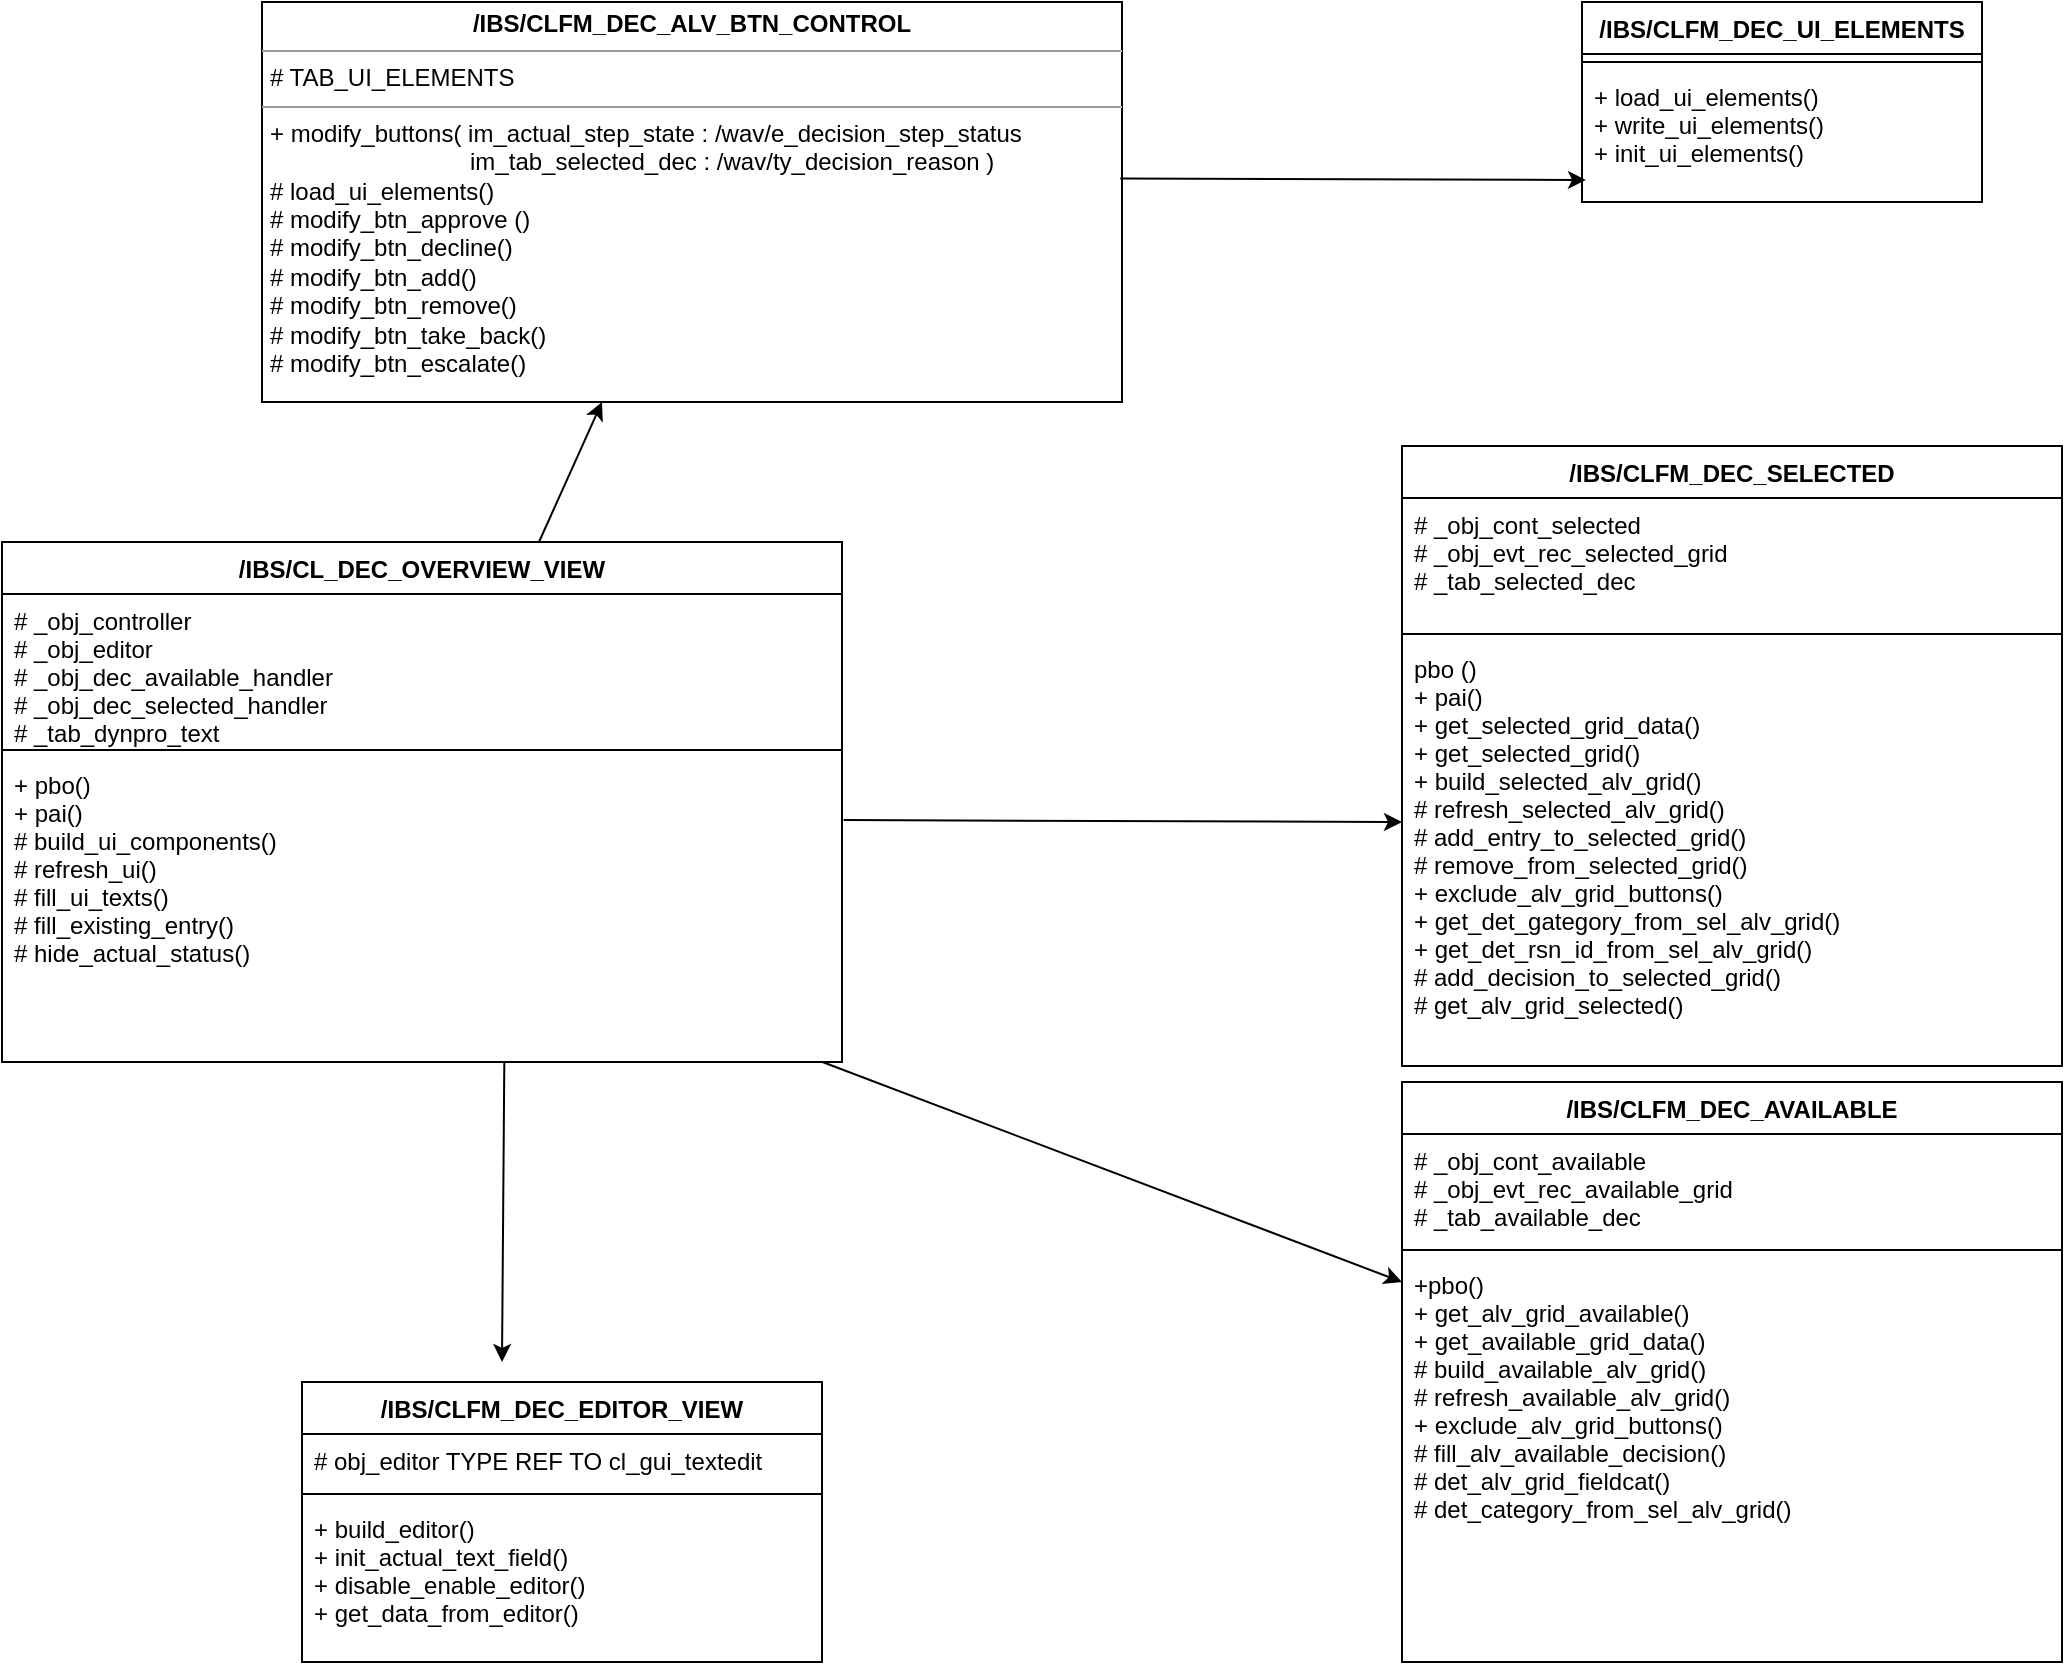 <mxfile version="12.5.5" type="github">
  <diagram id="CyaSoa7KwjpoHzu_7nh0" name="Page-1">
    <mxGraphModel dx="1452" dy="711" grid="1" gridSize="10" guides="1" tooltips="1" connect="1" arrows="1" fold="1" page="1" pageScale="1" pageWidth="827" pageHeight="1169" math="0" shadow="0">
      <root>
        <mxCell id="0"/>
        <mxCell id="1" parent="0"/>
        <mxCell id="yrLDoxOuE4Vq6cpKQ8Pf-1" value="&lt;p style=&quot;margin: 0px ; margin-top: 4px ; text-align: center&quot;&gt;&lt;b&gt;/IBS/CLFM_DEC_ALV_BTN_CONTROL&lt;/b&gt;&lt;/p&gt;&lt;hr size=&quot;1&quot;&gt;&lt;p style=&quot;margin: 0px ; margin-left: 4px&quot;&gt;# TAB_UI_ELEMENTS&lt;/p&gt;&lt;hr size=&quot;1&quot;&gt;&lt;p style=&quot;margin: 0px ; margin-left: 4px&quot;&gt;&lt;span&gt;+ modify_buttons( im_actual_step_state : /wav/e_decision_step_status&lt;/span&gt;&lt;br&gt;&lt;/p&gt;&lt;p style=&quot;margin: 0px ; margin-left: 4px&quot;&gt;&amp;nbsp; &amp;nbsp; &amp;nbsp; &amp;nbsp; &amp;nbsp; &amp;nbsp; &amp;nbsp; &amp;nbsp; &amp;nbsp; &amp;nbsp; &amp;nbsp; &amp;nbsp; &amp;nbsp; &amp;nbsp; &amp;nbsp; im_tab_selected_dec :&amp;nbsp;/wav/ty_decision_reason&lt;span&gt;&amp;nbsp;)&lt;/span&gt;&lt;/p&gt;&lt;p style=&quot;margin: 0px ; margin-left: 4px&quot;&gt;# load_ui_elements()&lt;span&gt;&lt;br&gt;&lt;/span&gt;&lt;/p&gt;&lt;p style=&quot;margin: 0px ; margin-left: 4px&quot;&gt;# modify_btn_approve ()&lt;/p&gt;&lt;p style=&quot;margin: 0px ; margin-left: 4px&quot;&gt;# modify_btn_decline()&lt;/p&gt;&lt;p style=&quot;margin: 0px ; margin-left: 4px&quot;&gt;# modify_btn_add()&lt;/p&gt;&lt;p style=&quot;margin: 0px ; margin-left: 4px&quot;&gt;# modify_btn_remove()&lt;/p&gt;&lt;p style=&quot;margin: 0px ; margin-left: 4px&quot;&gt;# modify_btn_take_back()&lt;/p&gt;&lt;p style=&quot;margin: 0px ; margin-left: 4px&quot;&gt;# modify_btn_escalate()&lt;/p&gt;" style="verticalAlign=top;align=left;overflow=fill;fontSize=12;fontFamily=Helvetica;html=1;" parent="1" vertex="1">
          <mxGeometry x="220" y="110" width="430" height="200" as="geometry"/>
        </mxCell>
        <mxCell id="yrLDoxOuE4Vq6cpKQ8Pf-3" value="/IBS/CL_DEC_OVERVIEW_VIEW" style="swimlane;fontStyle=1;align=center;verticalAlign=top;childLayout=stackLayout;horizontal=1;startSize=26;horizontalStack=0;resizeParent=1;resizeParentMax=0;resizeLast=0;collapsible=1;marginBottom=0;" parent="1" vertex="1">
          <mxGeometry x="90" y="380" width="420" height="260" as="geometry"/>
        </mxCell>
        <mxCell id="yrLDoxOuE4Vq6cpKQ8Pf-4" value="# _obj_controller&#xa;# _obj_editor&#xa;# _obj_dec_available_handler&#xa;# _obj_dec_selected_handler&#xa;# _tab_dynpro_text" style="text;strokeColor=none;fillColor=none;align=left;verticalAlign=top;spacingLeft=4;spacingRight=4;overflow=hidden;rotatable=0;points=[[0,0.5],[1,0.5]];portConstraint=eastwest;" parent="yrLDoxOuE4Vq6cpKQ8Pf-3" vertex="1">
          <mxGeometry y="26" width="420" height="74" as="geometry"/>
        </mxCell>
        <mxCell id="yrLDoxOuE4Vq6cpKQ8Pf-5" value="" style="line;strokeWidth=1;fillColor=none;align=left;verticalAlign=middle;spacingTop=-1;spacingLeft=3;spacingRight=3;rotatable=0;labelPosition=right;points=[];portConstraint=eastwest;" parent="yrLDoxOuE4Vq6cpKQ8Pf-3" vertex="1">
          <mxGeometry y="100" width="420" height="8" as="geometry"/>
        </mxCell>
        <mxCell id="yrLDoxOuE4Vq6cpKQ8Pf-6" value="+ pbo()&#xa;+ pai() &#xa;# build_ui_components()&#xa;# refresh_ui()&#xa;# fill_ui_texts()&#xa;# fill_existing_entry()&#xa;# hide_actual_status()&#xa;&#xa;" style="text;strokeColor=none;fillColor=none;align=left;verticalAlign=top;spacingLeft=4;spacingRight=4;overflow=hidden;rotatable=0;points=[[0,0.5],[1,0.5]];portConstraint=eastwest;" parent="yrLDoxOuE4Vq6cpKQ8Pf-3" vertex="1">
          <mxGeometry y="108" width="420" height="152" as="geometry"/>
        </mxCell>
        <mxCell id="yrLDoxOuE4Vq6cpKQ8Pf-11" value="/IBS/CLFM_DEC_AVAILABLE" style="swimlane;fontStyle=1;align=center;verticalAlign=top;childLayout=stackLayout;horizontal=1;startSize=26;horizontalStack=0;resizeParent=1;resizeParentMax=0;resizeLast=0;collapsible=1;marginBottom=0;" parent="1" vertex="1">
          <mxGeometry x="790" y="650" width="330" height="290" as="geometry"/>
        </mxCell>
        <mxCell id="yrLDoxOuE4Vq6cpKQ8Pf-12" value="# _obj_cont_available&#xa;# _obj_evt_rec_available_grid&#xa;# _tab_available_dec" style="text;strokeColor=none;fillColor=none;align=left;verticalAlign=top;spacingLeft=4;spacingRight=4;overflow=hidden;rotatable=0;points=[[0,0.5],[1,0.5]];portConstraint=eastwest;" parent="yrLDoxOuE4Vq6cpKQ8Pf-11" vertex="1">
          <mxGeometry y="26" width="330" height="54" as="geometry"/>
        </mxCell>
        <mxCell id="yrLDoxOuE4Vq6cpKQ8Pf-13" value="" style="line;strokeWidth=1;fillColor=none;align=left;verticalAlign=middle;spacingTop=-1;spacingLeft=3;spacingRight=3;rotatable=0;labelPosition=right;points=[];portConstraint=eastwest;" parent="yrLDoxOuE4Vq6cpKQ8Pf-11" vertex="1">
          <mxGeometry y="80" width="330" height="8" as="geometry"/>
        </mxCell>
        <mxCell id="yrLDoxOuE4Vq6cpKQ8Pf-14" value="+pbo()&#xa;+ get_alv_grid_available()&#xa;+ get_available_grid_data()&#xa;# build_available_alv_grid()&#xa;# refresh_available_alv_grid()&#xa;+ exclude_alv_grid_buttons()&#xa;# fill_alv_available_decision()&#xa;# det_alv_grid_fieldcat()&#xa;# det_category_from_sel_alv_grid()&#xa;&#xa;" style="text;strokeColor=none;fillColor=none;align=left;verticalAlign=top;spacingLeft=4;spacingRight=4;overflow=hidden;rotatable=0;points=[[0,0.5],[1,0.5]];portConstraint=eastwest;" parent="yrLDoxOuE4Vq6cpKQ8Pf-11" vertex="1">
          <mxGeometry y="88" width="330" height="202" as="geometry"/>
        </mxCell>
        <mxCell id="yrLDoxOuE4Vq6cpKQ8Pf-15" value="/IBS/CLFM_DEC_UI_ELEMENTS" style="swimlane;fontStyle=1;align=center;verticalAlign=top;childLayout=stackLayout;horizontal=1;startSize=26;horizontalStack=0;resizeParent=1;resizeParentMax=0;resizeLast=0;collapsible=1;marginBottom=0;" parent="1" vertex="1">
          <mxGeometry x="880" y="110" width="200" height="100" as="geometry"/>
        </mxCell>
        <mxCell id="yrLDoxOuE4Vq6cpKQ8Pf-17" value="" style="line;strokeWidth=1;fillColor=none;align=left;verticalAlign=middle;spacingTop=-1;spacingLeft=3;spacingRight=3;rotatable=0;labelPosition=right;points=[];portConstraint=eastwest;" parent="yrLDoxOuE4Vq6cpKQ8Pf-15" vertex="1">
          <mxGeometry y="26" width="200" height="8" as="geometry"/>
        </mxCell>
        <mxCell id="yrLDoxOuE4Vq6cpKQ8Pf-18" value="+ load_ui_elements()&#xa;+ write_ui_elements()&#xa;+ init_ui_elements()" style="text;strokeColor=none;fillColor=none;align=left;verticalAlign=top;spacingLeft=4;spacingRight=4;overflow=hidden;rotatable=0;points=[[0,0.5],[1,0.5]];portConstraint=eastwest;" parent="yrLDoxOuE4Vq6cpKQ8Pf-15" vertex="1">
          <mxGeometry y="34" width="200" height="66" as="geometry"/>
        </mxCell>
        <mxCell id="yrLDoxOuE4Vq6cpKQ8Pf-20" value="/IBS/CLFM_DEC_SELECTED" style="swimlane;fontStyle=1;align=center;verticalAlign=top;childLayout=stackLayout;horizontal=1;startSize=26;horizontalStack=0;resizeParent=1;resizeParentMax=0;resizeLast=0;collapsible=1;marginBottom=0;" parent="1" vertex="1">
          <mxGeometry x="790" y="332" width="330" height="310" as="geometry"/>
        </mxCell>
        <mxCell id="yrLDoxOuE4Vq6cpKQ8Pf-21" value="# _obj_cont_selected&#xa;# _obj_evt_rec_selected_grid&#xa;# _tab_selected_dec" style="text;strokeColor=none;fillColor=none;align=left;verticalAlign=top;spacingLeft=4;spacingRight=4;overflow=hidden;rotatable=0;points=[[0,0.5],[1,0.5]];portConstraint=eastwest;" parent="yrLDoxOuE4Vq6cpKQ8Pf-20" vertex="1">
          <mxGeometry y="26" width="330" height="64" as="geometry"/>
        </mxCell>
        <mxCell id="yrLDoxOuE4Vq6cpKQ8Pf-22" value="" style="line;strokeWidth=1;fillColor=none;align=left;verticalAlign=middle;spacingTop=-1;spacingLeft=3;spacingRight=3;rotatable=0;labelPosition=right;points=[];portConstraint=eastwest;" parent="yrLDoxOuE4Vq6cpKQ8Pf-20" vertex="1">
          <mxGeometry y="90" width="330" height="8" as="geometry"/>
        </mxCell>
        <mxCell id="yrLDoxOuE4Vq6cpKQ8Pf-23" value="pbo ()&#xa;+ pai()&#xa;+ get_selected_grid_data()&#xa;+ get_selected_grid()&#xa;+ build_selected_alv_grid()&#xa;# refresh_selected_alv_grid()&#xa;# add_entry_to_selected_grid()&#xa;# remove_from_selected_grid()&#xa;+ exclude_alv_grid_buttons()&#xa;+ get_det_gategory_from_sel_alv_grid()&#xa;+ get_det_rsn_id_from_sel_alv_grid()&#xa;# add_decision_to_selected_grid()&#xa;# get_alv_grid_selected()&#xa;" style="text;strokeColor=none;fillColor=none;align=left;verticalAlign=top;spacingLeft=4;spacingRight=4;overflow=hidden;rotatable=0;points=[[0,0.5],[1,0.5]];portConstraint=eastwest;" parent="yrLDoxOuE4Vq6cpKQ8Pf-20" vertex="1">
          <mxGeometry y="98" width="330" height="212" as="geometry"/>
        </mxCell>
        <mxCell id="yrLDoxOuE4Vq6cpKQ8Pf-24" value="/IBS/CLFM_DEC_EDITOR_VIEW" style="swimlane;fontStyle=1;align=center;verticalAlign=top;childLayout=stackLayout;horizontal=1;startSize=26;horizontalStack=0;resizeParent=1;resizeParentMax=0;resizeLast=0;collapsible=1;marginBottom=0;" parent="1" vertex="1">
          <mxGeometry x="240" y="800" width="260" height="140" as="geometry"/>
        </mxCell>
        <mxCell id="yrLDoxOuE4Vq6cpKQ8Pf-25" value="# obj_editor TYPE REF TO cl_gui_textedit" style="text;strokeColor=none;fillColor=none;align=left;verticalAlign=top;spacingLeft=4;spacingRight=4;overflow=hidden;rotatable=0;points=[[0,0.5],[1,0.5]];portConstraint=eastwest;" parent="yrLDoxOuE4Vq6cpKQ8Pf-24" vertex="1">
          <mxGeometry y="26" width="260" height="26" as="geometry"/>
        </mxCell>
        <mxCell id="yrLDoxOuE4Vq6cpKQ8Pf-26" value="" style="line;strokeWidth=1;fillColor=none;align=left;verticalAlign=middle;spacingTop=-1;spacingLeft=3;spacingRight=3;rotatable=0;labelPosition=right;points=[];portConstraint=eastwest;" parent="yrLDoxOuE4Vq6cpKQ8Pf-24" vertex="1">
          <mxGeometry y="52" width="260" height="8" as="geometry"/>
        </mxCell>
        <mxCell id="yrLDoxOuE4Vq6cpKQ8Pf-27" value="+ build_editor()&#xa;+ init_actual_text_field()&#xa;+ disable_enable_editor()&#xa;+ get_data_from_editor()" style="text;strokeColor=none;fillColor=none;align=left;verticalAlign=top;spacingLeft=4;spacingRight=4;overflow=hidden;rotatable=0;points=[[0,0.5],[1,0.5]];portConstraint=eastwest;" parent="yrLDoxOuE4Vq6cpKQ8Pf-24" vertex="1">
          <mxGeometry y="60" width="260" height="80" as="geometry"/>
        </mxCell>
        <mxCell id="hM9hQYc2Sxk-mMZmewNJ-1" value="" style="endArrow=classic;html=1;exitX=1.002;exitY=0.204;exitDx=0;exitDy=0;exitPerimeter=0;" edge="1" parent="1" source="yrLDoxOuE4Vq6cpKQ8Pf-6">
          <mxGeometry width="50" height="50" relative="1" as="geometry">
            <mxPoint x="90" y="1010" as="sourcePoint"/>
            <mxPoint x="790" y="520" as="targetPoint"/>
            <Array as="points">
              <mxPoint x="790" y="520"/>
            </Array>
          </mxGeometry>
        </mxCell>
        <mxCell id="hM9hQYc2Sxk-mMZmewNJ-2" value="" style="endArrow=classic;html=1;" edge="1" parent="1" source="yrLDoxOuE4Vq6cpKQ8Pf-6">
          <mxGeometry width="50" height="50" relative="1" as="geometry">
            <mxPoint x="520.84" y="529.008" as="sourcePoint"/>
            <mxPoint x="790" y="750" as="targetPoint"/>
            <Array as="points">
              <mxPoint x="790" y="750"/>
            </Array>
          </mxGeometry>
        </mxCell>
        <mxCell id="hM9hQYc2Sxk-mMZmewNJ-3" value="" style="endArrow=classic;html=1;exitX=0.598;exitY=0.999;exitDx=0;exitDy=0;exitPerimeter=0;" edge="1" parent="1" source="yrLDoxOuE4Vq6cpKQ8Pf-6">
          <mxGeometry width="50" height="50" relative="1" as="geometry">
            <mxPoint x="90" y="1010" as="sourcePoint"/>
            <mxPoint x="340" y="790" as="targetPoint"/>
          </mxGeometry>
        </mxCell>
        <mxCell id="hM9hQYc2Sxk-mMZmewNJ-4" value="" style="endArrow=classic;html=1;" edge="1" parent="1" source="yrLDoxOuE4Vq6cpKQ8Pf-3" target="yrLDoxOuE4Vq6cpKQ8Pf-1">
          <mxGeometry width="50" height="50" relative="1" as="geometry">
            <mxPoint x="90" y="1010" as="sourcePoint"/>
            <mxPoint x="140" y="960" as="targetPoint"/>
          </mxGeometry>
        </mxCell>
        <mxCell id="hM9hQYc2Sxk-mMZmewNJ-5" value="" style="endArrow=classic;html=1;entryX=0.01;entryY=0.833;entryDx=0;entryDy=0;entryPerimeter=0;exitX=0.998;exitY=0.441;exitDx=0;exitDy=0;exitPerimeter=0;" edge="1" parent="1" source="yrLDoxOuE4Vq6cpKQ8Pf-1" target="yrLDoxOuE4Vq6cpKQ8Pf-18">
          <mxGeometry width="50" height="50" relative="1" as="geometry">
            <mxPoint x="510" y="430" as="sourcePoint"/>
            <mxPoint x="700" y="330" as="targetPoint"/>
          </mxGeometry>
        </mxCell>
      </root>
    </mxGraphModel>
  </diagram>
</mxfile>
